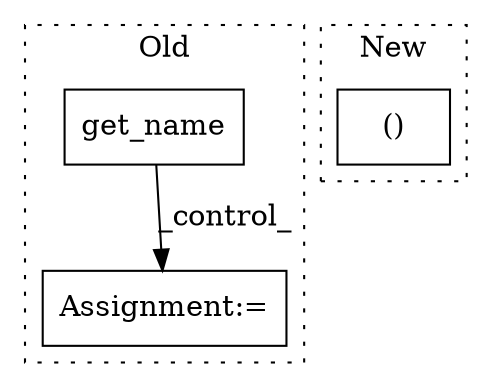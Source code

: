 digraph G {
subgraph cluster0 {
1 [label="get_name" a="32" s="85572" l="10" shape="box"];
3 [label="Assignment:=" a="7" s="85623" l="1" shape="box"];
label = "Old";
style="dotted";
}
subgraph cluster1 {
2 [label="()" a="106" s="85871" l="32" shape="box"];
label = "New";
style="dotted";
}
1 -> 3 [label="_control_"];
}